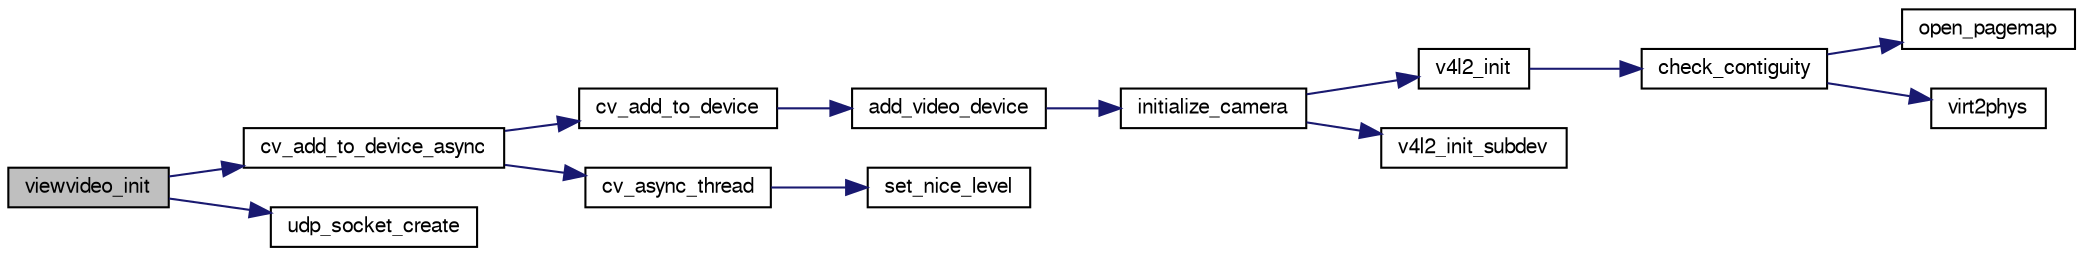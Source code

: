digraph "viewvideo_init"
{
  edge [fontname="FreeSans",fontsize="10",labelfontname="FreeSans",labelfontsize="10"];
  node [fontname="FreeSans",fontsize="10",shape=record];
  rankdir="LR";
  Node1 [label="viewvideo_init",height=0.2,width=0.4,color="black", fillcolor="grey75", style="filled", fontcolor="black"];
  Node1 -> Node2 [color="midnightblue",fontsize="10",style="solid",fontname="FreeSans"];
  Node2 [label="cv_add_to_device_async",height=0.2,width=0.4,color="black", fillcolor="white", style="filled",URL="$cv_8c.html#af89655c9c578e838cb71808c422d0b15"];
  Node2 -> Node3 [color="midnightblue",fontsize="10",style="solid",fontname="FreeSans"];
  Node3 [label="cv_add_to_device",height=0.2,width=0.4,color="black", fillcolor="white", style="filled",URL="$cv_8c.html#a27c5a4c16f124cdc564d637fcc733b97"];
  Node3 -> Node4 [color="midnightblue",fontsize="10",style="solid",fontname="FreeSans"];
  Node4 [label="add_video_device",height=0.2,width=0.4,color="black", fillcolor="white", style="filled",URL="$cv_8h.html#a9e0afd727457cecc0e207aa03c4d48a5",tooltip="Keep track of video devices added by modules. "];
  Node4 -> Node5 [color="midnightblue",fontsize="10",style="solid",fontname="FreeSans"];
  Node5 [label="initialize_camera",height=0.2,width=0.4,color="black", fillcolor="white", style="filled",URL="$video__thread_8c.html#acc71ed66abdc3fa0cecd95cc408c670e"];
  Node5 -> Node6 [color="midnightblue",fontsize="10",style="solid",fontname="FreeSans"];
  Node6 [label="v4l2_init",height=0.2,width=0.4,color="black", fillcolor="white", style="filled",URL="$v4l2_8c.html#a1f683e79a4639d4e189f059f6c4ae268",tooltip="Initialize a V4L2(Video for Linux 2) device. "];
  Node6 -> Node7 [color="midnightblue",fontsize="10",style="solid",fontname="FreeSans"];
  Node7 [label="check_contiguity",height=0.2,width=0.4,color="black", fillcolor="white", style="filled",URL="$virt2phys_8c.html#ac0b66a5b5e335c413a78b5e9f677ba83"];
  Node7 -> Node8 [color="midnightblue",fontsize="10",style="solid",fontname="FreeSans"];
  Node8 [label="open_pagemap",height=0.2,width=0.4,color="black", fillcolor="white", style="filled",URL="$virt2phys_8c.html#ac4c8df40f3a8bc1086f2637b1c78b101"];
  Node7 -> Node9 [color="midnightblue",fontsize="10",style="solid",fontname="FreeSans"];
  Node9 [label="virt2phys",height=0.2,width=0.4,color="black", fillcolor="white", style="filled",URL="$virt2phys_8c.html#a4c9379905f0c688e828e6e1a23d18153"];
  Node5 -> Node10 [color="midnightblue",fontsize="10",style="solid",fontname="FreeSans"];
  Node10 [label="v4l2_init_subdev",height=0.2,width=0.4,color="black", fillcolor="white", style="filled",URL="$v4l2_8c.html#a3798643b3e99cd32ef724fc928d92e51",tooltip="Initialize a V4L2 subdevice. "];
  Node2 -> Node11 [color="midnightblue",fontsize="10",style="solid",fontname="FreeSans"];
  Node11 [label="cv_async_thread",height=0.2,width=0.4,color="black", fillcolor="white", style="filled",URL="$cv_8c.html#a13a0fca79c7d85448a2fa4bbab340b52"];
  Node11 -> Node12 [color="midnightblue",fontsize="10",style="solid",fontname="FreeSans"];
  Node12 [label="set_nice_level",height=0.2,width=0.4,color="black", fillcolor="white", style="filled",URL="$rt__priority_8h.html#ad24a15cd8740f6a59aa1a3fd3f8c74bb"];
  Node1 -> Node13 [color="midnightblue",fontsize="10",style="solid",fontname="FreeSans"];
  Node13 [label="udp_socket_create",height=0.2,width=0.4,color="black", fillcolor="white", style="filled",URL="$udp__socket_8c.html#a8904d535adc73468cfa9e57a71f6de72",tooltip="Create UDP socket and bind it. "];
}
